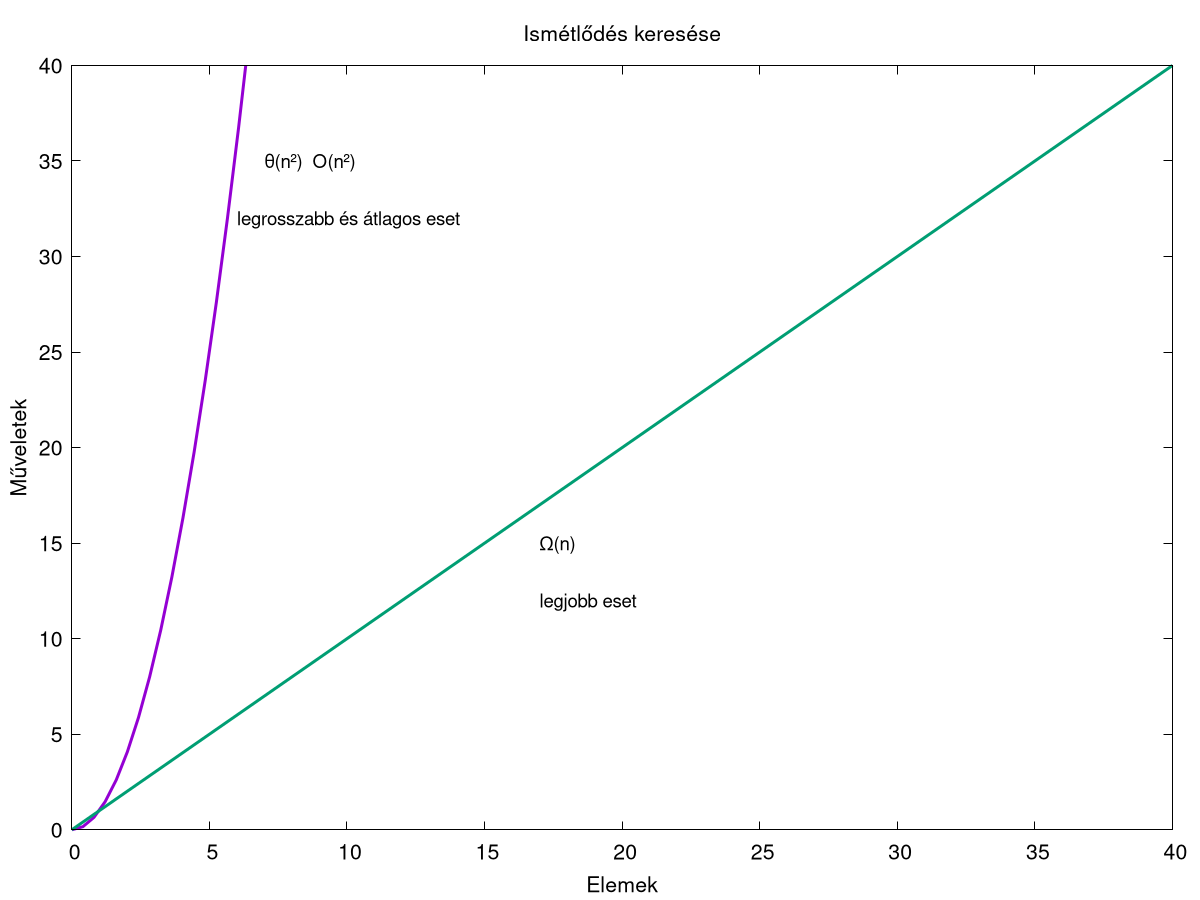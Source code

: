 set title "Ismétlődés keresése" font "Helvetica,16"
set xlabel "Elemek" font "Helvetica, 16"
set ylabel "Műveletek" font "Helvetica, 16"


set label "legrosszabb és átlagos eset" at first 6, first 32 font "Helvetica,14"
set label "θ(n²)  O(n²)" at first 7, first 35 font "Helvetica,14"

set label "legjobb eset" at first 17, first 12 font "Helvetica,14"
set label "Ω(n)" at first 17, first 15 font "Helvetica,14"

set nokey

set tics font "Helvetica,16"
width = 3


plot [0:40] [0:40] x**2 lw width, x lw width
